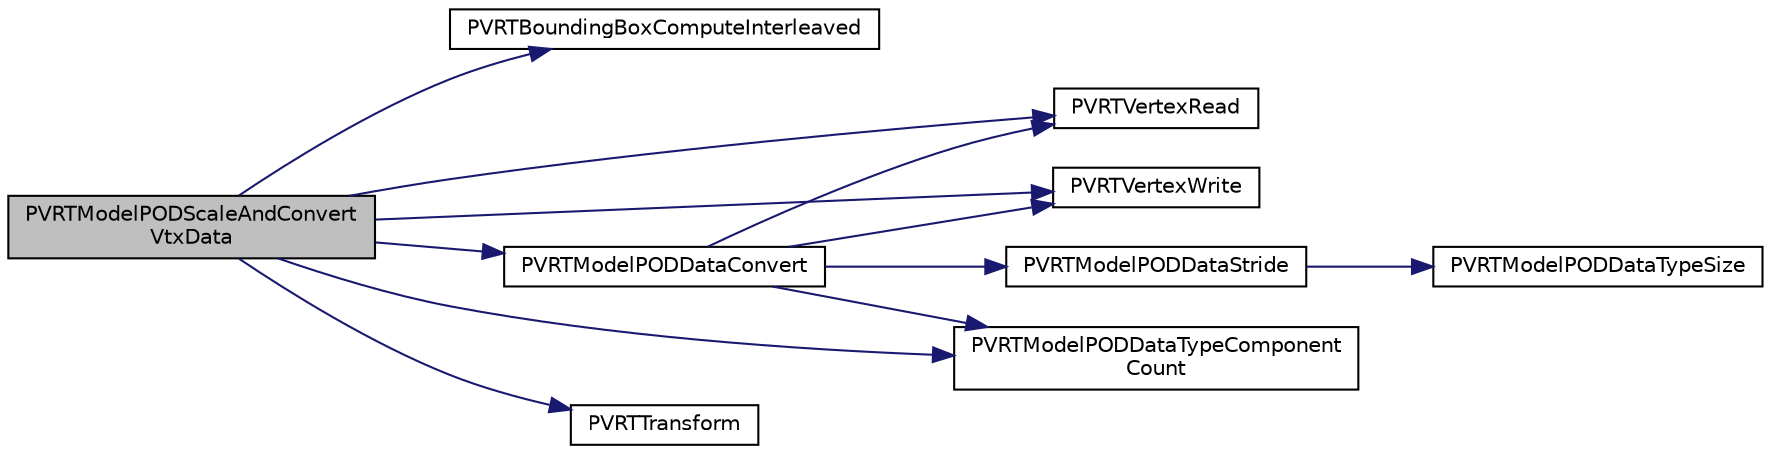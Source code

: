 digraph "PVRTModelPODScaleAndConvertVtxData"
{
  edge [fontname="Helvetica",fontsize="10",labelfontname="Helvetica",labelfontsize="10"];
  node [fontname="Helvetica",fontsize="10",shape=record];
  rankdir="LR";
  Node1 [label="PVRTModelPODScaleAndConvert\lVtxData",height=0.2,width=0.4,color="black", fillcolor="grey75", style="filled", fontcolor="black"];
  Node1 -> Node2 [color="midnightblue",fontsize="10",style="solid",fontname="Helvetica"];
  Node2 [label="PVRTBoundingBoxComputeInterleaved",height=0.2,width=0.4,color="black", fillcolor="white", style="filled",URL="$_p_v_r_t_trans_8h.html#ac7f61dcdd53447d1317b51669ae06e8c"];
  Node1 -> Node3 [color="midnightblue",fontsize="10",style="solid",fontname="Helvetica"];
  Node3 [label="PVRTVertexRead",height=0.2,width=0.4,color="black", fillcolor="white", style="filled",URL="$_p_v_r_t_vertex_8h.html#a5f678a22b54202754f477000ae107af2"];
  Node1 -> Node4 [color="midnightblue",fontsize="10",style="solid",fontname="Helvetica"];
  Node4 [label="PVRTTransform",height=0.2,width=0.4,color="black", fillcolor="white", style="filled",URL="$_p_v_r_t_trans_8h.html#a5ea9bbbcb6f9498bd28ef54d118847e0"];
  Node1 -> Node5 [color="midnightblue",fontsize="10",style="solid",fontname="Helvetica"];
  Node5 [label="PVRTVertexWrite",height=0.2,width=0.4,color="black", fillcolor="white", style="filled",URL="$_p_v_r_t_vertex_8h.html#a1a12cf45976d3fc5ebda97bbe4680ff6"];
  Node1 -> Node6 [color="midnightblue",fontsize="10",style="solid",fontname="Helvetica"];
  Node6 [label="PVRTModelPODDataTypeComponent\lCount",height=0.2,width=0.4,color="black", fillcolor="white", style="filled",URL="$_p_v_r_t_model_p_o_d_8h.html#aae6eb9bfd8b6d6f279f3329fad8a7fdb"];
  Node1 -> Node7 [color="midnightblue",fontsize="10",style="solid",fontname="Helvetica"];
  Node7 [label="PVRTModelPODDataConvert",height=0.2,width=0.4,color="black", fillcolor="white", style="filled",URL="$_p_v_r_t_model_p_o_d_8h.html#adfd30b48777182094af212a5c1ebee45"];
  Node7 -> Node6 [color="midnightblue",fontsize="10",style="solid",fontname="Helvetica"];
  Node7 -> Node8 [color="midnightblue",fontsize="10",style="solid",fontname="Helvetica"];
  Node8 [label="PVRTModelPODDataStride",height=0.2,width=0.4,color="black", fillcolor="white", style="filled",URL="$_p_v_r_t_model_p_o_d_8h.html#ad517185a60782addb012a3e019716846"];
  Node8 -> Node9 [color="midnightblue",fontsize="10",style="solid",fontname="Helvetica"];
  Node9 [label="PVRTModelPODDataTypeSize",height=0.2,width=0.4,color="black", fillcolor="white", style="filled",URL="$_p_v_r_t_model_p_o_d_8h.html#a0557f2e1c988889a4fc892a6b338647e"];
  Node7 -> Node3 [color="midnightblue",fontsize="10",style="solid",fontname="Helvetica"];
  Node7 -> Node5 [color="midnightblue",fontsize="10",style="solid",fontname="Helvetica"];
}
